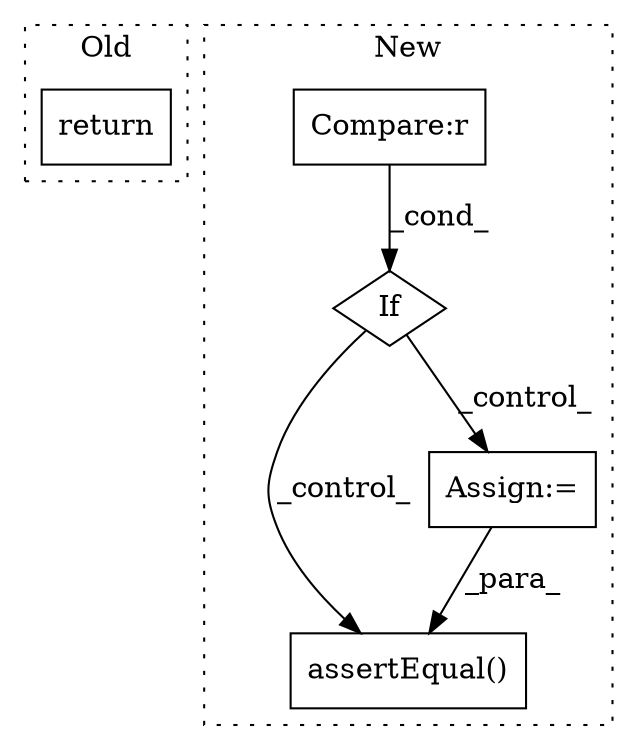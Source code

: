 digraph G {
subgraph cluster0 {
1 [label="return" a="93" s="32144" l="6" shape="box"];
label = "Old";
style="dotted";
}
subgraph cluster1 {
2 [label="assertEqual()" a="75" s="32359,32389" l="17,1" shape="box"];
3 [label="If" a="96" s="31855" l="3" shape="diamond"];
4 [label="Compare:r" a="40" s="31907" l="26" shape="box"];
5 [label="Assign:=" a="68" s="32303" l="3" shape="box"];
label = "New";
style="dotted";
}
3 -> 5 [label="_control_"];
3 -> 2 [label="_control_"];
4 -> 3 [label="_cond_"];
5 -> 2 [label="_para_"];
}